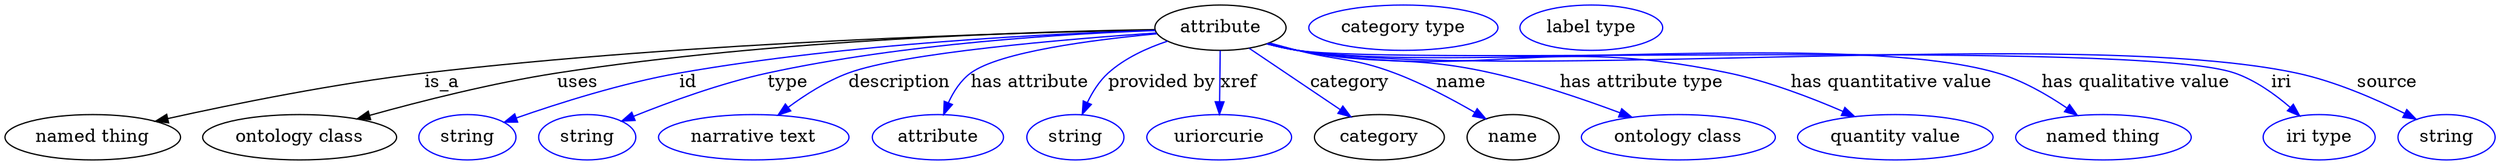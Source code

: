 digraph {
	graph [bb="0,0,1971.9,123"];
	node [label="\N"];
	attribute	[height=0.5,
		label=attribute,
		pos="961.54,105",
		width=1.4443];
	"named thing"	[height=0.5,
		pos="69.544,18",
		width=1.9318];
	attribute -> "named thing"	[label=is_a,
		lp="346.54,61.5",
		pos="e,119.14,30.638 909.59,103.23 801.71,101.17 545.74,93.854 332.54,69 262.07,60.784 182.12,44.586 129.06,32.848"];
	"ontology class"	[height=0.5,
		pos="233.54,18",
		width=2.1304];
	attribute -> "ontology class"	[label=uses,
		lp="454.04,61.5",
		pos="e,279.27,32.625 909.53,103.51 815,101.96 608.96,95.526 437.54,69 386.61,61.118 329.73,46.697 289,35.361"];
	id	[color=blue,
		height=0.5,
		label=string,
		pos="366.54,18",
		width=1.0652];
	attribute -> id	[color=blue,
		label=id,
		lp="541.54,61.5",
		pos="e,395.49,29.825 909.88,102.87 829.18,100.41 668.58,92.709 534.54,69 489.13,60.968 438.62,44.924 404.95,33.169",
		style=solid];
	type	[color=blue,
		height=0.5,
		label=string,
		pos="461.54,18",
		width=1.0652];
	attribute -> type	[color=blue,
		label=type,
		lp="619.54,61.5",
		pos="e,488.72,30.794 909.65,102.82 839.46,100.35 710.71,92.688 603.54,69 566.79,60.876 526.45,46.068 498.19,34.668",
		style=solid];
	description	[color=blue,
		height=0.5,
		label="narrative text",
		pos="593.54,18",
		width=2.0943];
	attribute -> description	[color=blue,
		label=description,
		lp="707.04,61.5",
		pos="e,612.23,35.594 910.77,100.91 838.54,96.024 710.06,85.345 666.54,69 649.91,62.752 633.41,51.943 620.31,41.97",
		style=solid];
	"has attribute"	[color=blue,
		height=0.5,
		label=attribute,
		pos="738.54,18",
		width=1.4443];
	attribute -> "has attribute"	[color=blue,
		label="has attribute",
		lp="810.54,61.5",
		pos="e,742.74,35.971 911.16,100.24 860.38,95.551 786.35,86.014 763.54,69 755.74,63.181 750.22,54.25 746.38,45.537",
		style=solid];
	"provided by"	[color=blue,
		height=0.5,
		label=string,
		pos="846.54,18",
		width=1.0652];
	attribute -> "provided by"	[color=blue,
		label="provided by",
		lp="915.04,61.5",
		pos="e,851.99,36.267 919.61,94.312 903.46,88.951 885.75,80.887 872.54,69 865.46,62.627 860.01,53.869 855.97,45.463",
		style=solid];
	xref	[color=blue,
		height=0.5,
		label=uriorcurie,
		pos="960.54,18",
		width=1.5887];
	attribute -> xref	[color=blue,
		label=xref,
		lp="976.04,61.5",
		pos="e,960.75,36.175 961.34,86.799 961.2,75.163 961.02,59.548 960.86,46.237",
		style=solid];
	category	[height=0.5,
		pos="1087.5,18",
		width=1.4263];
	attribute -> category	[color=blue,
		label=category,
		lp="1064,61.5",
		pos="e,1064.9,34.278 984.36,88.607 1004.5,75.008 1034.1,55.052 1056.4,39.991",
		style=solid];
	name	[height=0.5,
		pos="1193.5,18",
		width=1.011];
	attribute -> name	[color=blue,
		label=name,
		lp="1152.5,61.5",
		pos="e,1171.9,32.604 1000.2,92.962 1007.6,90.924 1015.3,88.855 1022.5,87 1056.6,78.281 1066.6,81.356 1099.5,69 1121.6,60.699 1145.1,48.234 \
1163,37.826",
		style=solid];
	"has attribute type"	[color=blue,
		height=0.5,
		label="ontology class",
		pos="1324.5,18",
		width=2.1304];
	attribute -> "has attribute type"	[color=blue,
		label="has attribute type",
		lp="1295.5,61.5",
		pos="e,1287.8,33.836 999.4,92.469 1007,90.428 1015,88.484 1022.5,87 1090.2,73.71 1109.3,84.111 1176.5,69 1211.4,61.172 1249.5,48.177 \
1278.3,37.396",
		style=solid];
	"has quantitative value"	[color=blue,
		height=0.5,
		label="quantity value",
		pos="1496.5,18",
		width=2.1484];
	attribute -> "has quantitative value"	[color=blue,
		label="has quantitative value",
		lp="1493.5,61.5",
		pos="e,1464.3,34.441 998.68,92.259 1006.5,90.182 1014.7,88.278 1022.5,87 1172.8,62.421 1215.6,100.33 1364.5,69 1395.8,62.425 1429.5,49.582 \
1455,38.56",
		style=solid];
	"has qualitative value"	[color=blue,
		height=0.5,
		label="named thing",
		pos="1661.5,18",
		width=1.9318];
	attribute -> "has qualitative value"	[color=blue,
		label="has qualitative value",
		lp="1687,61.5",
		pos="e,1640.8,35.396 998.33,92.223 1006.2,90.121 1014.6,88.216 1022.5,87 1144.5,68.303 1459.1,103.65 1577.5,69 1597.2,63.263 1616.9,51.866 \
1632.3,41.4",
		style=solid];
	iri	[color=blue,
		height=0.5,
		label="iri type",
		pos="1832.5,18",
		width=1.2277];
	attribute -> iri	[color=blue,
		label=iri,
		lp="1802.5,61.5",
		pos="e,1817.2,34.928 998.32,92.173 1006.2,90.074 1014.6,88.183 1022.5,87 1104.2,74.822 1687.5,95.968 1765.5,69 1781.8,63.378 1797.4,52.23 \
1809.4,41.884",
		style=solid];
	source	[color=blue,
		height=0.5,
		label=string,
		pos="1933.5,18",
		width=1.0652];
	attribute -> source	[color=blue,
		label=source,
		lp="1886.5,61.5",
		pos="e,1909.4,32.355 998.32,92.164 1006.2,90.066 1014.6,88.178 1022.5,87 1196.7,61.17 1642.4,105.74 1814.5,69 1844.8,62.546 1877,48.523 \
1900.3,36.965",
		style=solid];
	"named thing_category"	[color=blue,
		height=0.5,
		label="category type",
		pos="1106.5,105",
		width=2.0762];
	attribute_name	[color=blue,
		height=0.5,
		label="label type",
		pos="1255.5,105",
		width=1.5707];
}
